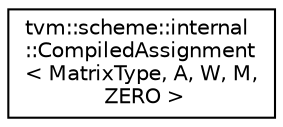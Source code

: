 digraph "Graphical Class Hierarchy"
{
 // LATEX_PDF_SIZE
  edge [fontname="Helvetica",fontsize="10",labelfontname="Helvetica",labelfontsize="10"];
  node [fontname="Helvetica",fontsize="10",shape=record];
  rankdir="LR";
  Node0 [label="tvm::scheme::internal\l::CompiledAssignment\l\< MatrixType, A, W, M,\l ZERO \>",height=0.2,width=0.4,color="black", fillcolor="white", style="filled",URL="$classtvm_1_1scheme_1_1internal_1_1CompiledAssignment_3_01MatrixType_00_01A_00_01W_00_01M_00_01ZERO_01_4.html",tooltip=" "];
}
